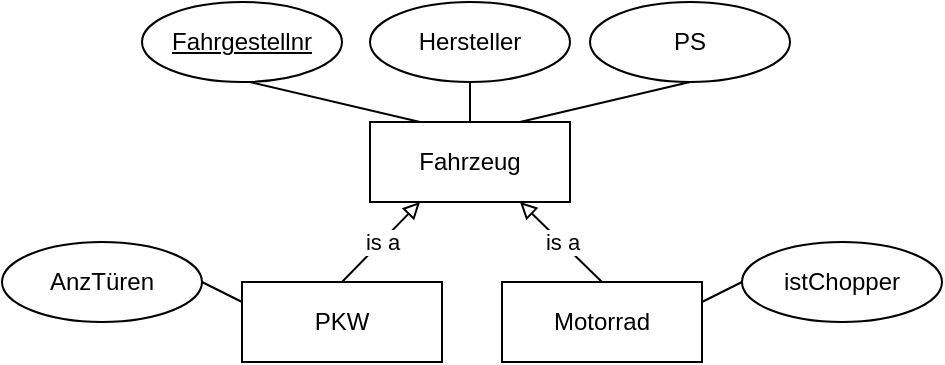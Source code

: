 <mxfile version="20.5.1" type="github">
  <diagram id="DIMNTePr0naYvx8ozY1G" name="Page-1">
    <mxGraphModel dx="1143" dy="748" grid="1" gridSize="10" guides="1" tooltips="1" connect="1" arrows="1" fold="1" page="1" pageScale="1" pageWidth="827" pageHeight="1169" math="0" shadow="0">
      <root>
        <mxCell id="0" />
        <mxCell id="1" parent="0" />
        <mxCell id="GHaCWjiuwWaTfRDNjW37-1" value="Fahrzeug" style="whiteSpace=wrap;html=1;align=center;" vertex="1" parent="1">
          <mxGeometry x="314" y="120" width="100" height="40" as="geometry" />
        </mxCell>
        <mxCell id="GHaCWjiuwWaTfRDNjW37-2" value="Hersteller" style="ellipse;whiteSpace=wrap;html=1;align=center;" vertex="1" parent="1">
          <mxGeometry x="314" y="60" width="100" height="40" as="geometry" />
        </mxCell>
        <mxCell id="GHaCWjiuwWaTfRDNjW37-3" value="PS" style="ellipse;whiteSpace=wrap;html=1;align=center;" vertex="1" parent="1">
          <mxGeometry x="424" y="60" width="100" height="40" as="geometry" />
        </mxCell>
        <mxCell id="GHaCWjiuwWaTfRDNjW37-7" value="" style="endArrow=none;html=1;rounded=0;entryX=0.5;entryY=1;entryDx=0;entryDy=0;exitX=0.25;exitY=0;exitDx=0;exitDy=0;" edge="1" parent="1" source="GHaCWjiuwWaTfRDNjW37-1">
          <mxGeometry width="50" height="50" relative="1" as="geometry">
            <mxPoint x="250" y="250" as="sourcePoint" />
            <mxPoint x="254" y="100" as="targetPoint" />
          </mxGeometry>
        </mxCell>
        <mxCell id="GHaCWjiuwWaTfRDNjW37-8" value="" style="endArrow=none;html=1;rounded=0;entryX=0.5;entryY=1;entryDx=0;entryDy=0;exitX=0.5;exitY=0;exitDx=0;exitDy=0;" edge="1" parent="1" source="GHaCWjiuwWaTfRDNjW37-1" target="GHaCWjiuwWaTfRDNjW37-2">
          <mxGeometry width="50" height="50" relative="1" as="geometry">
            <mxPoint x="349" y="130" as="sourcePoint" />
            <mxPoint x="264" y="110" as="targetPoint" />
          </mxGeometry>
        </mxCell>
        <mxCell id="GHaCWjiuwWaTfRDNjW37-9" value="" style="endArrow=none;html=1;rounded=0;entryX=0.5;entryY=1;entryDx=0;entryDy=0;exitX=0.75;exitY=0;exitDx=0;exitDy=0;" edge="1" parent="1" source="GHaCWjiuwWaTfRDNjW37-1" target="GHaCWjiuwWaTfRDNjW37-3">
          <mxGeometry width="50" height="50" relative="1" as="geometry">
            <mxPoint x="374" y="130" as="sourcePoint" />
            <mxPoint x="374" y="110" as="targetPoint" />
          </mxGeometry>
        </mxCell>
        <mxCell id="GHaCWjiuwWaTfRDNjW37-10" value="Fahrgestellnr" style="ellipse;whiteSpace=wrap;html=1;align=center;fontStyle=4;" vertex="1" parent="1">
          <mxGeometry x="200" y="60" width="100" height="40" as="geometry" />
        </mxCell>
        <mxCell id="GHaCWjiuwWaTfRDNjW37-11" value="PKW" style="whiteSpace=wrap;html=1;align=center;" vertex="1" parent="1">
          <mxGeometry x="250" y="200" width="100" height="40" as="geometry" />
        </mxCell>
        <mxCell id="GHaCWjiuwWaTfRDNjW37-12" value="Motorrad" style="whiteSpace=wrap;html=1;align=center;" vertex="1" parent="1">
          <mxGeometry x="380" y="200" width="100" height="40" as="geometry" />
        </mxCell>
        <mxCell id="GHaCWjiuwWaTfRDNjW37-13" value="is a" style="endArrow=block;html=1;rounded=0;endFill=0;entryX=0.25;entryY=1;entryDx=0;entryDy=0;exitX=0.5;exitY=0;exitDx=0;exitDy=0;" edge="1" parent="1" source="GHaCWjiuwWaTfRDNjW37-11" target="GHaCWjiuwWaTfRDNjW37-1">
          <mxGeometry width="50" height="50" relative="1" as="geometry">
            <mxPoint x="390" y="410" as="sourcePoint" />
            <mxPoint x="440" y="360" as="targetPoint" />
          </mxGeometry>
        </mxCell>
        <mxCell id="GHaCWjiuwWaTfRDNjW37-15" value="is a" style="endArrow=block;html=1;rounded=0;endFill=0;entryX=0.75;entryY=1;entryDx=0;entryDy=0;exitX=0.5;exitY=0;exitDx=0;exitDy=0;" edge="1" parent="1" source="GHaCWjiuwWaTfRDNjW37-12" target="GHaCWjiuwWaTfRDNjW37-1">
          <mxGeometry width="50" height="50" relative="1" as="geometry">
            <mxPoint x="310" y="210" as="sourcePoint" />
            <mxPoint x="349" y="170" as="targetPoint" />
          </mxGeometry>
        </mxCell>
        <mxCell id="GHaCWjiuwWaTfRDNjW37-17" value="AnzTüren" style="ellipse;whiteSpace=wrap;html=1;align=center;" vertex="1" parent="1">
          <mxGeometry x="130" y="180" width="100" height="40" as="geometry" />
        </mxCell>
        <mxCell id="GHaCWjiuwWaTfRDNjW37-18" value="istChopper" style="ellipse;whiteSpace=wrap;html=1;align=center;" vertex="1" parent="1">
          <mxGeometry x="500" y="180" width="100" height="40" as="geometry" />
        </mxCell>
        <mxCell id="GHaCWjiuwWaTfRDNjW37-19" value="" style="endArrow=none;html=1;rounded=0;entryX=0;entryY=0.5;entryDx=0;entryDy=0;exitX=1;exitY=0.25;exitDx=0;exitDy=0;" edge="1" parent="1" source="GHaCWjiuwWaTfRDNjW37-12" target="GHaCWjiuwWaTfRDNjW37-18">
          <mxGeometry width="50" height="50" relative="1" as="geometry">
            <mxPoint x="399" y="130" as="sourcePoint" />
            <mxPoint x="484" y="110" as="targetPoint" />
          </mxGeometry>
        </mxCell>
        <mxCell id="GHaCWjiuwWaTfRDNjW37-20" value="" style="endArrow=none;html=1;rounded=0;entryX=0;entryY=0.25;entryDx=0;entryDy=0;exitX=1;exitY=0.5;exitDx=0;exitDy=0;" edge="1" parent="1" source="GHaCWjiuwWaTfRDNjW37-17" target="GHaCWjiuwWaTfRDNjW37-11">
          <mxGeometry width="50" height="50" relative="1" as="geometry">
            <mxPoint x="490" y="220" as="sourcePoint" />
            <mxPoint x="510" y="210" as="targetPoint" />
          </mxGeometry>
        </mxCell>
      </root>
    </mxGraphModel>
  </diagram>
</mxfile>
